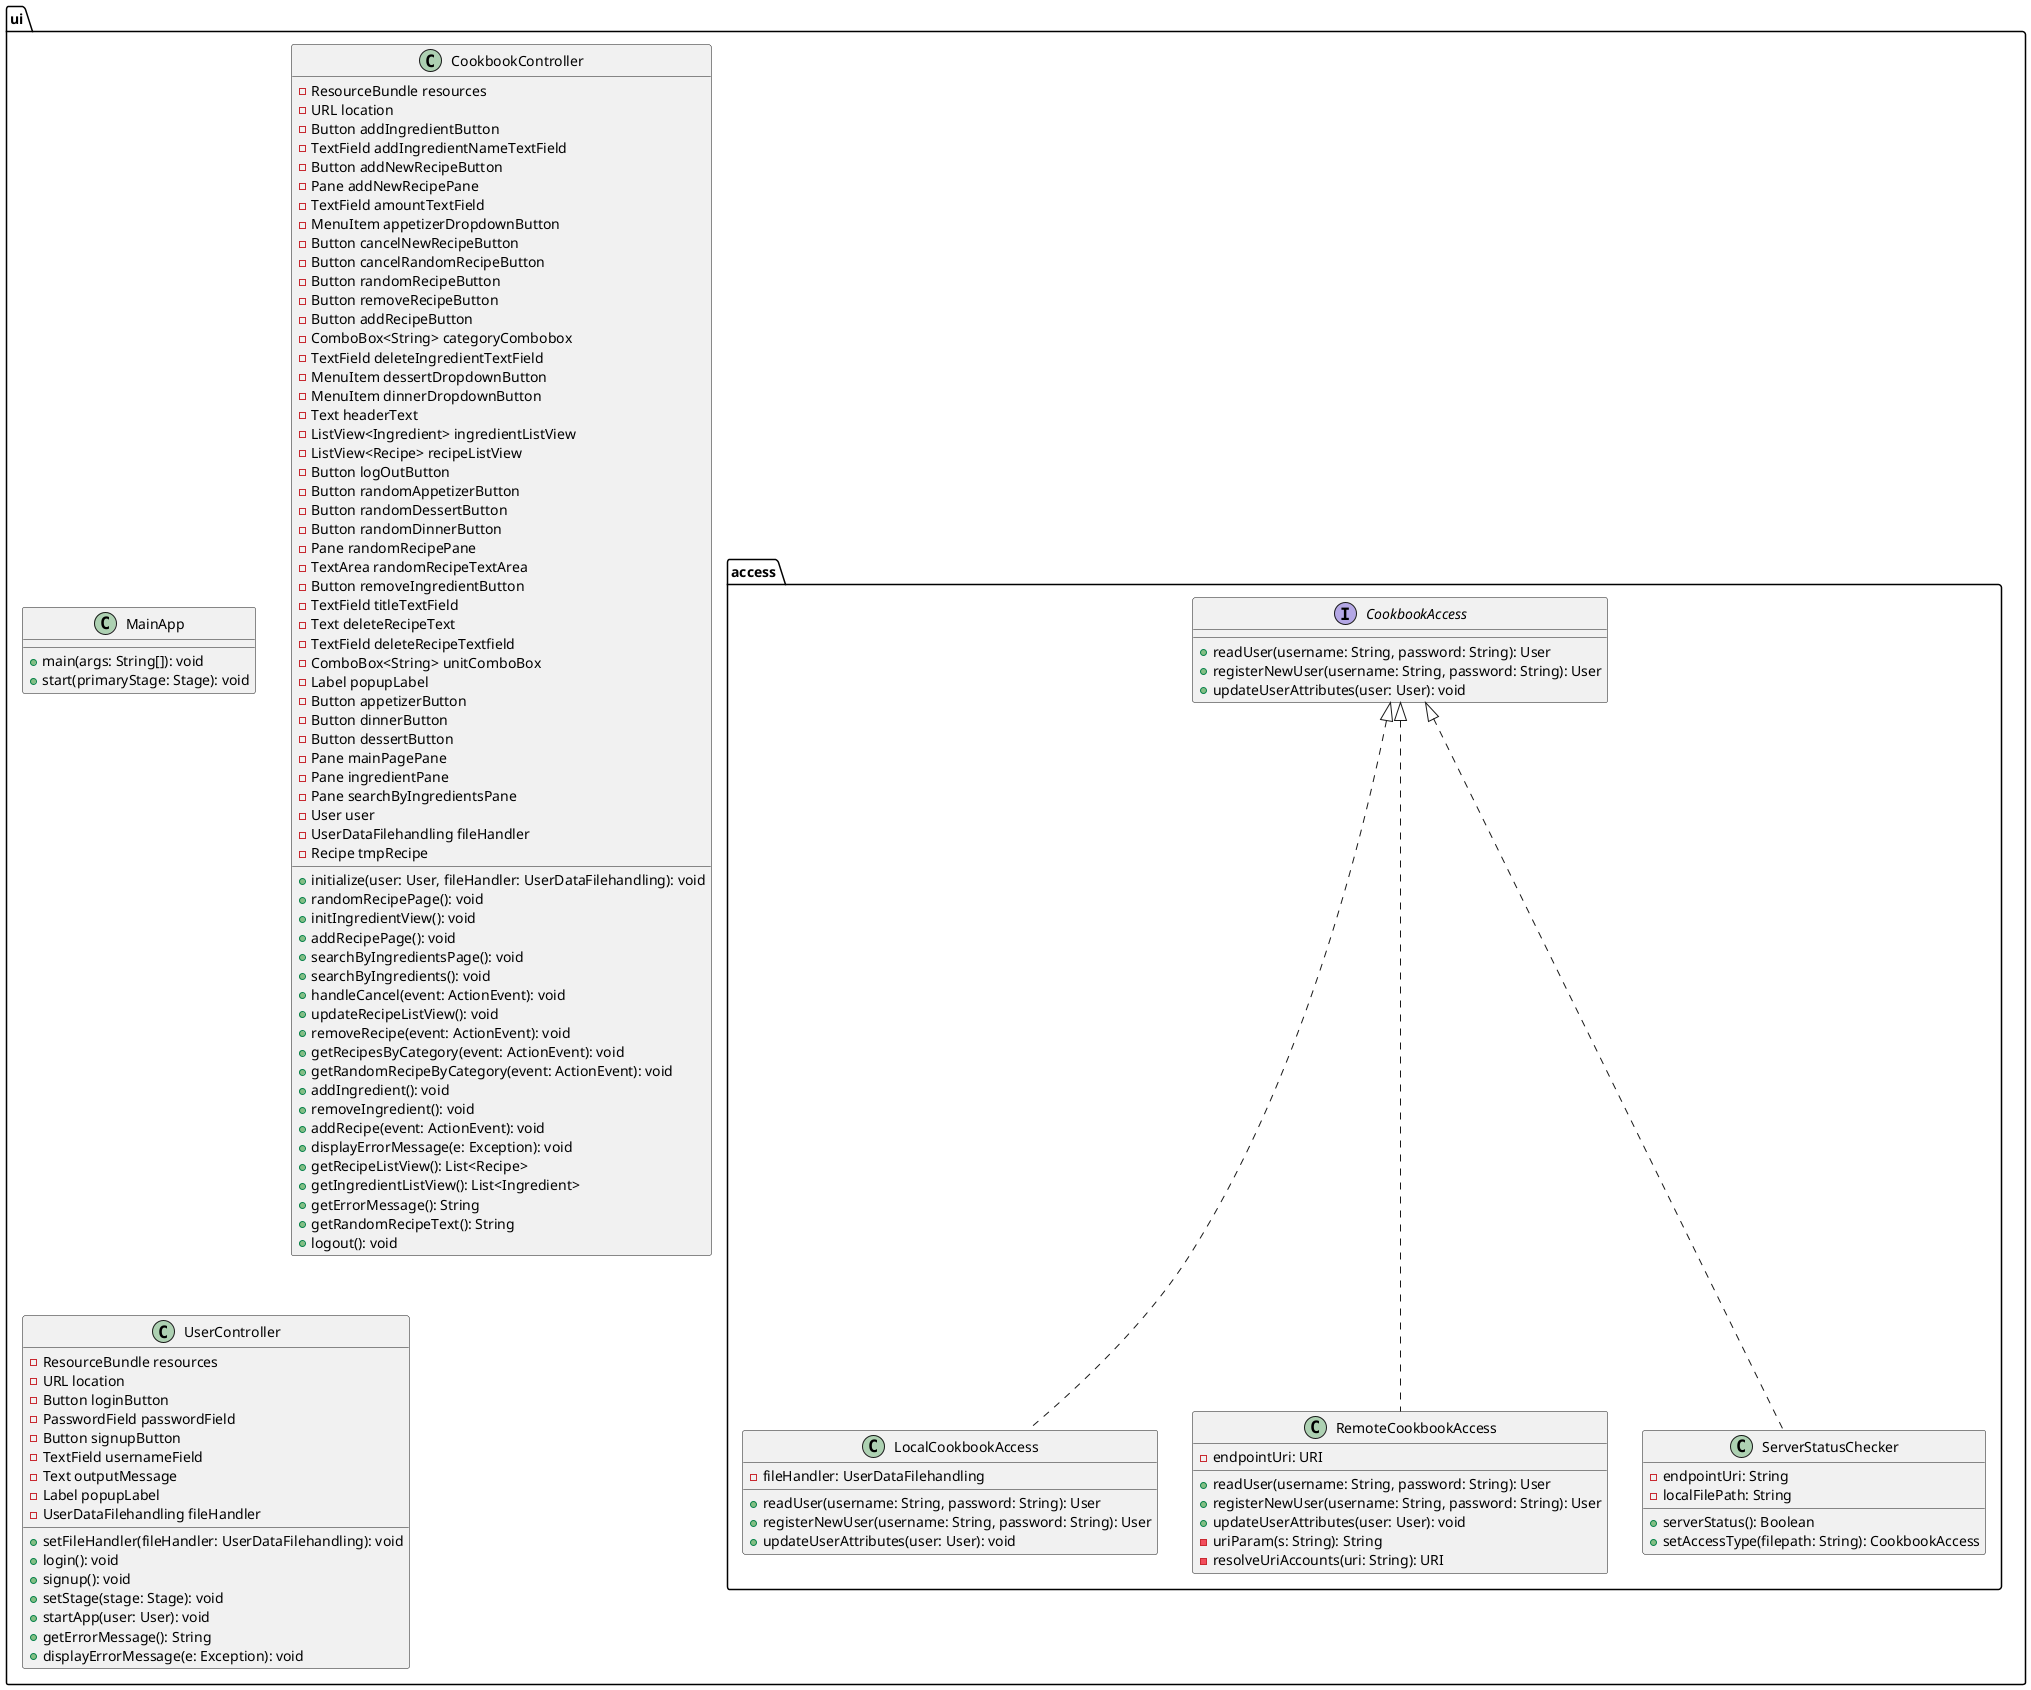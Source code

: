@startuml UIControllersClassDiagram

 package ui {
    
    package "access"{

       interface CookbookAccess {
        + readUser(username: String, password: String): User
        + registerNewUser(username: String, password: String): User
        + updateUserAttributes(user: User): void
}

class LocalCookbookAccess {
  - fileHandler: UserDataFilehandling
  + readUser(username: String, password: String): User
  + registerNewUser(username: String, password: String): User
  + updateUserAttributes(user: User): void
}

class RemoteCookbookAccess {
  - endpointUri: URI
  + readUser(username: String, password: String): User
  + registerNewUser(username: String, password: String): User
  + updateUserAttributes(user: User): void
  - uriParam(s: String): String
  - resolveUriAccounts(uri: String): URI
}

class ServerStatusChecker {
  - endpointUri: String
  - localFilePath: String
  + serverStatus(): Boolean
  + setAccessType(filepath: String): CookbookAccess
}
    }
    
class MainApp {
  + main(args: String[]): void
  + start(primaryStage: Stage): void
}


    class CookbookController{
        - ResourceBundle resources
        - URL location
        - Button addIngredientButton
        - TextField addIngredientNameTextField
        - Button addNewRecipeButton
        - Pane addNewRecipePane
        - TextField amountTextField
        - MenuItem appetizerDropdownButton
        - Button cancelNewRecipeButton
        - Button cancelRandomRecipeButton
        - Button randomRecipeButton
        - Button removeRecipeButton
        - Button addRecipeButton
        - ComboBox<String> categoryCombobox
        - TextField deleteIngredientTextField
        - MenuItem dessertDropdownButton
        - MenuItem dinnerDropdownButton
        - Text headerText
        - ListView<Ingredient> ingredientListView
        - ListView<Recipe> recipeListView
        - Button logOutButton
        - Button randomAppetizerButton
        - Button randomDessertButton
        - Button randomDinnerButton
        - Pane randomRecipePane
        - TextArea randomRecipeTextArea
        - Button removeIngredientButton
        - TextField titleTextField
        - Text deleteRecipeText
        - TextField deleteRecipeTextfield
        - ComboBox<String> unitComboBox
        - Label popupLabel
        - Button appetizerButton
        - Button dinnerButton
        - Button dessertButton
        - Pane mainPagePane
        - Pane ingredientPane
        - Pane searchByIngredientsPane
        - User user
        - UserDataFilehandling fileHandler
        - Recipe tmpRecipe
        + initialize(user: User, fileHandler: UserDataFilehandling): void
        + randomRecipePage(): void
        + initIngredientView(): void
        + addRecipePage(): void
        + searchByIngredientsPage(): void
        + searchByIngredients(): void
        + handleCancel(event: ActionEvent): void
        + updateRecipeListView(): void
        + removeRecipe(event: ActionEvent): void
        + getRecipesByCategory(event: ActionEvent): void
        + getRandomRecipeByCategory(event: ActionEvent): void
        + addIngredient(): void
        + removeIngredient(): void
        + addRecipe(event: ActionEvent): void
        + displayErrorMessage(e: Exception): void
        + getRecipeListView(): List<Recipe>
        + getIngredientListView(): List<Ingredient>
        + getErrorMessage(): String
        + getRandomRecipeText(): String
        + logout(): void
    
    }
    class UserController{
        - ResourceBundle resources
        - URL location
        - Button loginButton
        - PasswordField passwordField
        - Button signupButton
        - TextField usernameField
        - Text outputMessage
        - Label popupLabel
        - UserDataFilehandling fileHandler
        + setFileHandler(fileHandler: UserDataFilehandling): void
        + login(): void
        + signup(): void
        + setStage(stage: Stage): void
        + startApp(user: User): void
        + getErrorMessage(): String
        + displayErrorMessage(e: Exception): void
    }
}

 
CookbookAccess <|.. LocalCookbookAccess
CookbookAccess <|.. RemoteCookbookAccess
CookbookAccess <|.. ServerStatusChecker

@enduml
